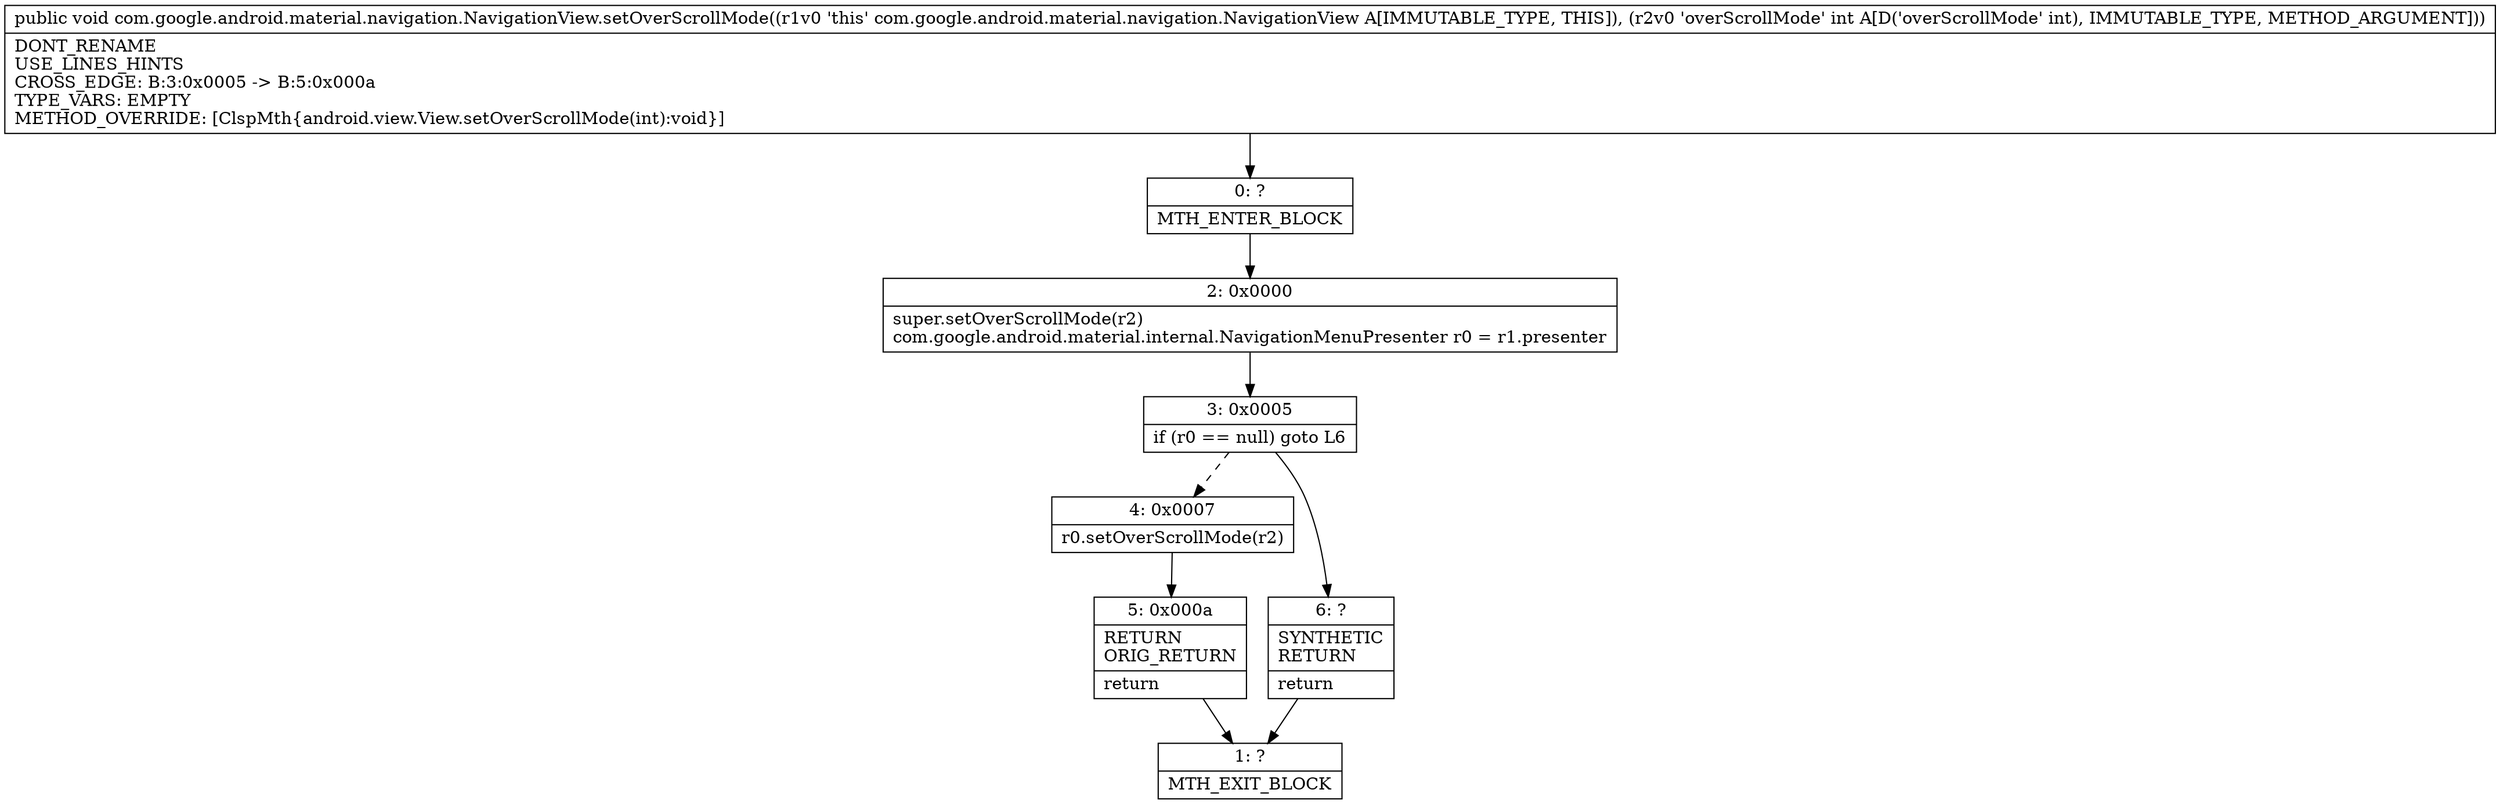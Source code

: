 digraph "CFG forcom.google.android.material.navigation.NavigationView.setOverScrollMode(I)V" {
Node_0 [shape=record,label="{0\:\ ?|MTH_ENTER_BLOCK\l}"];
Node_2 [shape=record,label="{2\:\ 0x0000|super.setOverScrollMode(r2)\lcom.google.android.material.internal.NavigationMenuPresenter r0 = r1.presenter\l}"];
Node_3 [shape=record,label="{3\:\ 0x0005|if (r0 == null) goto L6\l}"];
Node_4 [shape=record,label="{4\:\ 0x0007|r0.setOverScrollMode(r2)\l}"];
Node_5 [shape=record,label="{5\:\ 0x000a|RETURN\lORIG_RETURN\l|return\l}"];
Node_1 [shape=record,label="{1\:\ ?|MTH_EXIT_BLOCK\l}"];
Node_6 [shape=record,label="{6\:\ ?|SYNTHETIC\lRETURN\l|return\l}"];
MethodNode[shape=record,label="{public void com.google.android.material.navigation.NavigationView.setOverScrollMode((r1v0 'this' com.google.android.material.navigation.NavigationView A[IMMUTABLE_TYPE, THIS]), (r2v0 'overScrollMode' int A[D('overScrollMode' int), IMMUTABLE_TYPE, METHOD_ARGUMENT]))  | DONT_RENAME\lUSE_LINES_HINTS\lCROSS_EDGE: B:3:0x0005 \-\> B:5:0x000a\lTYPE_VARS: EMPTY\lMETHOD_OVERRIDE: [ClspMth\{android.view.View.setOverScrollMode(int):void\}]\l}"];
MethodNode -> Node_0;Node_0 -> Node_2;
Node_2 -> Node_3;
Node_3 -> Node_4[style=dashed];
Node_3 -> Node_6;
Node_4 -> Node_5;
Node_5 -> Node_1;
Node_6 -> Node_1;
}

